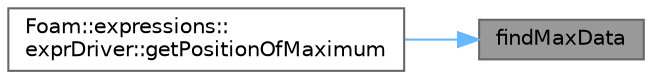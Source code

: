 digraph "findMaxData"
{
 // LATEX_PDF_SIZE
  bgcolor="transparent";
  edge [fontname=Helvetica,fontsize=10,labelfontname=Helvetica,labelfontsize=10];
  node [fontname=Helvetica,fontsize=10,shape=box,height=0.2,width=0.4];
  rankdir="RL";
  Node1 [id="Node000001",label="findMaxData",height=0.2,width=0.4,color="gray40", fillcolor="grey60", style="filled", fontcolor="black",tooltip=" "];
  Node1 -> Node2 [id="edge1_Node000001_Node000002",dir="back",color="steelblue1",style="solid",tooltip=" "];
  Node2 [id="Node000002",label="Foam::expressions::\lexprDriver::getPositionOfMaximum",height=0.2,width=0.4,color="grey40", fillcolor="white", style="filled",URL="$classFoam_1_1expressions_1_1exprDriver.html#a12d4ef0be28fc0609fae54bd62305654",tooltip=" "];
}
